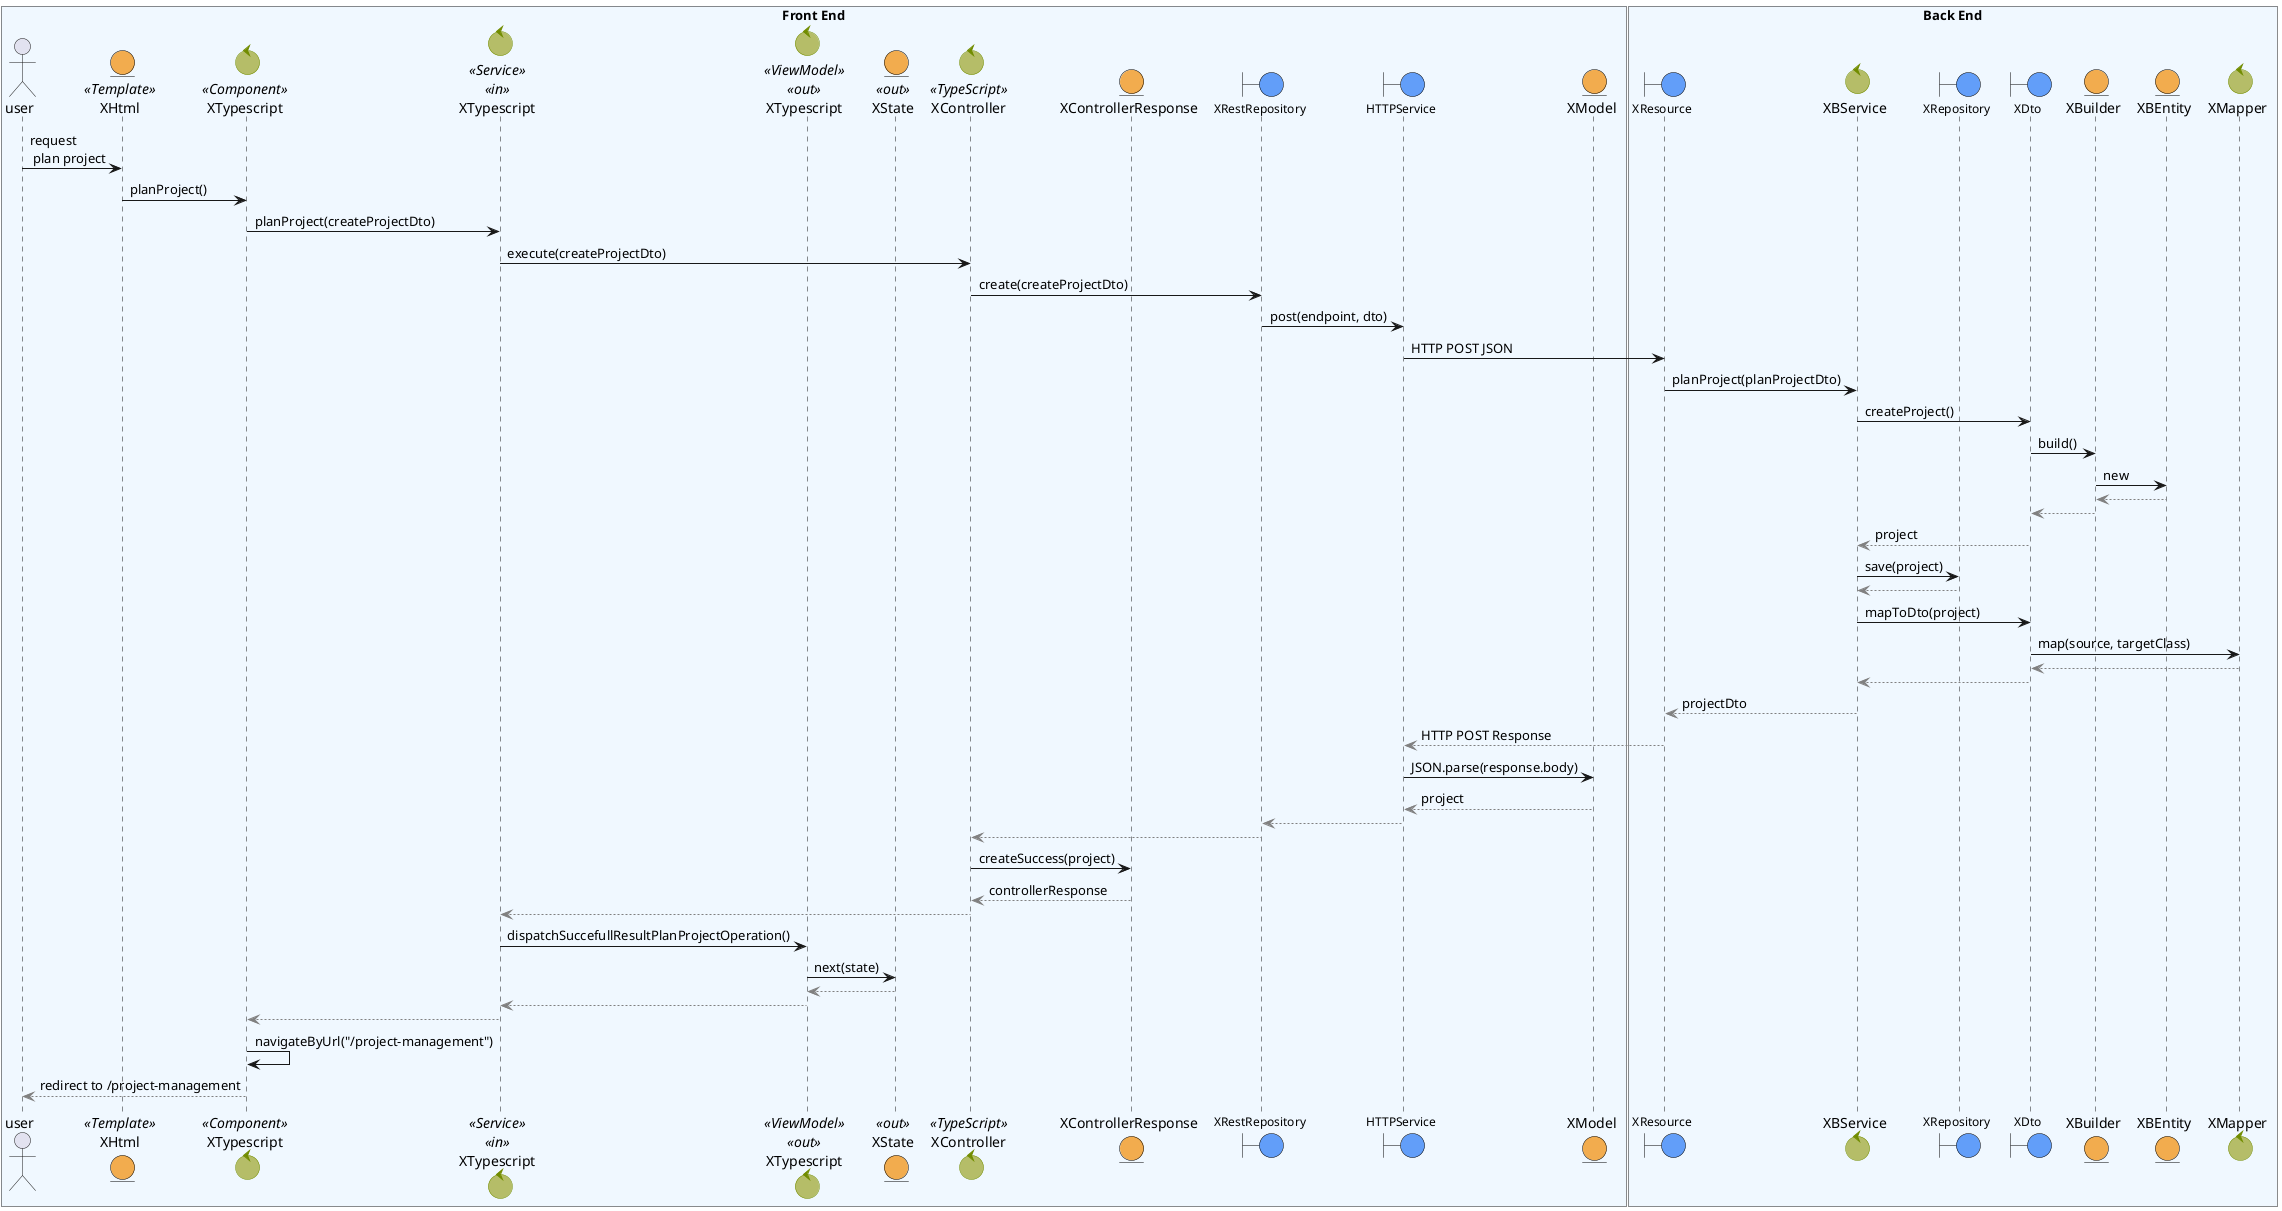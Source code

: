 @startuml


skinparam {
    BoundaryBackgroundColor #629EF9
    BoundaryBorderColor black
    BoundaryFontSize 12
    BoundarySize 10
    ControlBackgroundColor #b5bd68
    ControlBorderColor #718c00
    EntityBackgroundColor #F2AC4E
    EntityBorderColor black
}


box "Front End" #AliceBlue
    actor user

    entity XHtml <<Template>>
    control XTypescript <<Component>>

    control XService as "XTypescript" <<Service>> <<in>>
    control XViewModel as "XTypescript" <<ViewModel>> <<out>>
    entity XState <<out>>

    control XLogicService as "XController" <<TypeScript>>
    entity XControllerResponse
    boundary XRestRepository
    boundary HTTPService
    entity XModel
end box

box "Back End" #AliceBlue
    boundary XResource
    control XBService
    boundary XTSDao as "XRepository"
    boundary XDto
    entity XBuilder
    entity XBEntity
    control XMapper
end box

user -> XHtml : request \n plan project
XHtml -> XTypescript : planProject()
XTypescript -> XService : planProject(createProjectDto)
XService -> XLogicService : execute(createProjectDto)
XLogicService -> XRestRepository : create(createProjectDto)
XRestRepository -> HTTPService : post(endpoint, dto)

HTTPService -> XResource : HTTP POST JSON
XResource -> XBService :  planProject(planProjectDto)
XBService -> XDto : createProject()
XDto -> XBuilder : build()
XBuilder -> XBEntity : new
XBEntity -[#Gray]-> XBuilder
XBuilder -[#Gray]-> XDto
XDto -[#Gray]-> XBService : project
XBService -> XTSDao : save(project)
XTSDao -[#Gray]-> XBService
XBService -> XDto : mapToDto(project)
XDto -> XMapper : map(source, targetClass)
XMapper -[#Gray]-> XDto
XDto -[#Gray]-> XBService
XBService -[#Gray]-> XResource : projectDto
XResource -[#Gray]-> HTTPService : HTTP POST Response
HTTPService -> XModel : JSON.parse(response.body)
XModel -[#Gray]-> HTTPService : project
HTTPService -[#Gray]-> XRestRepository
XRestRepository -[#Gray]-> XLogicService
XLogicService -> XControllerResponse : createSuccess(project)
XControllerResponse -[#Gray]-> XLogicService : controllerResponse
XLogicService -[#Gray]-> XService
XService -> XViewModel : dispatchSuccefullResultPlanProjectOperation()
XViewModel -> XState : next(state)
XState -[#Gray]-> XViewModel
XViewModel -[#Gray]-> XService
XService -[#Gray]-> XTypescript
XTypescript -> XTypescript : navigateByUrl("/project-management")
XTypescript -[#Gray]-> user : redirect to /project-management

@enduml
